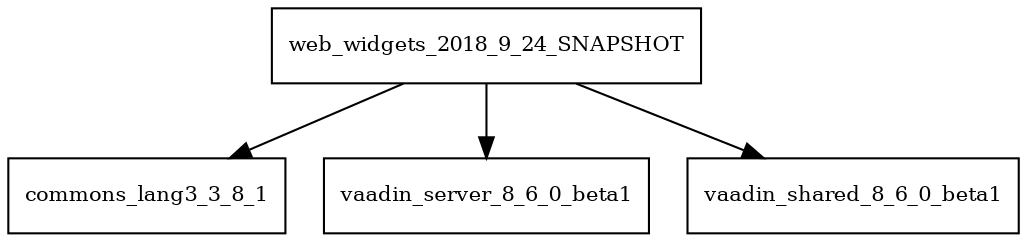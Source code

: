 digraph web_widgets_2018_9_24_SNAPSHOT_dependencies {
  node [shape = box, fontsize=10.0];
  web_widgets_2018_9_24_SNAPSHOT -> commons_lang3_3_8_1;
  web_widgets_2018_9_24_SNAPSHOT -> vaadin_server_8_6_0_beta1;
  web_widgets_2018_9_24_SNAPSHOT -> vaadin_shared_8_6_0_beta1;
}
